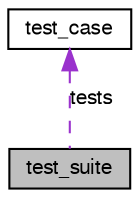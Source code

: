 digraph G
{
  edge [fontname="FreeSans",fontsize="10",labelfontname="FreeSans",labelfontsize="10"];
  node [fontname="FreeSans",fontsize="10",shape=record];
  Node1 [label="test_suite",height=0.2,width=0.4,color="black", fillcolor="grey75", style="filled" fontcolor="black"];
  Node2 -> Node1 [dir=back,color="darkorchid3",fontsize="10",style="dashed",label="tests",fontname="FreeSans"];
  Node2 [label="test_case",height=0.2,width=0.4,color="black", fillcolor="white", style="filled",URL="$structtest__case.html",tooltip="A single test case."];
}
